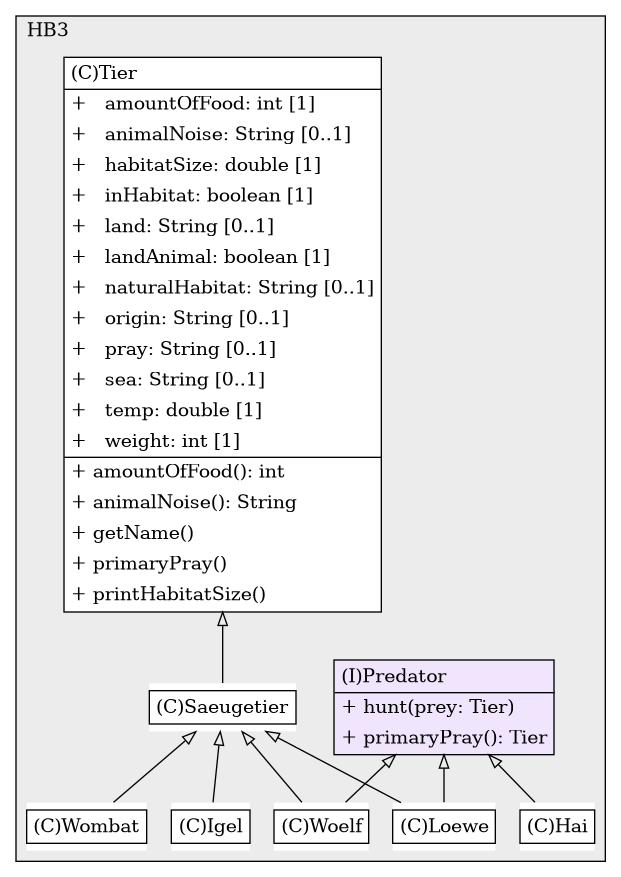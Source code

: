 @startuml

/' diagram meta data start
config=StructureConfiguration;
{
  "projectClassification": {
    "searchMode": "OpenProject", // OpenProject, AllProjects
    "includedProjects": "",
    "pathEndKeywords": "*.impl",
    "isClientPath": "",
    "isClientName": "",
    "isTestPath": "",
    "isTestName": "",
    "isMappingPath": "",
    "isMappingName": "",
    "isDataAccessPath": "",
    "isDataAccessName": "",
    "isDataStructurePath": "",
    "isDataStructureName": "",
    "isInterfaceStructuresPath": "",
    "isInterfaceStructuresName": "",
    "isEntryPointPath": "",
    "isEntryPointName": "",
    "treatFinalFieldsAsMandatory": false
  },
  "graphRestriction": {
    "classPackageExcludeFilter": "",
    "classPackageIncludeFilter": "",
    "classNameExcludeFilter": "",
    "classNameIncludeFilter": "",
    "methodNameExcludeFilter": "",
    "methodNameIncludeFilter": "",
    "removeByInheritance": "", // inheritance/annotation based filtering is done in a second step
    "removeByAnnotation": "",
    "removeByClassPackage": "", // cleanup the graph after inheritance/annotation based filtering is done
    "removeByClassName": "",
    "cutMappings": false,
    "cutEnum": true,
    "cutTests": true,
    "cutClient": true,
    "cutDataAccess": true,
    "cutInterfaceStructures": true,
    "cutDataStructures": true,
    "cutGetterAndSetter": true,
    "cutConstructors": true
  },
  "graphTraversal": {
    "forwardDepth": 3,
    "backwardDepth": 3,
    "classPackageExcludeFilter": "",
    "classPackageIncludeFilter": "",
    "classNameExcludeFilter": "",
    "classNameIncludeFilter": "",
    "methodNameExcludeFilter": "",
    "methodNameIncludeFilter": "",
    "hideMappings": false,
    "hideDataStructures": false,
    "hidePrivateMethods": true,
    "hideInterfaceCalls": true, // indirection: implementation -> interface (is hidden) -> implementation
    "onlyShowApplicationEntryPoints": false, // root node is included
    "useMethodCallsForStructureDiagram": "ForwardOnly" // ForwardOnly, BothDirections, No
  },
  "details": {
    "aggregation": "GroupByClass", // ByClass, GroupByClass, None
    "showClassGenericTypes": true,
    "showMethods": true,
    "showMethodParameterNames": true,
    "showMethodParameterTypes": true,
    "showMethodReturnType": true,
    "showPackageLevels": 2,
    "showDetailedClassStructure": true
  },
  "rootClass": "HB3.Predator",
  "extensionCallbackMethod": "" // qualified.class.name#methodName - signature: public static String method(String)
}
diagram meta data end '/



digraph g {
    rankdir="TB"
    splines=polyline
    

'nodes 
subgraph cluster_71289 { 
   	label=HB3
	labeljust=l
	fillcolor="#ececec"
	style=filled
   
   Hai71289[
	label=<<TABLE BORDER="1" CELLBORDER="0" CELLPADDING="4" CELLSPACING="0">
<TR><TD ALIGN="LEFT" >(C)Hai</TD></TR>
</TABLE>>
	style=filled
	margin=0
	shape=plaintext
	fillcolor="#FFFFFF"
];

Igel71289[
	label=<<TABLE BORDER="1" CELLBORDER="0" CELLPADDING="4" CELLSPACING="0">
<TR><TD ALIGN="LEFT" >(C)Igel</TD></TR>
</TABLE>>
	style=filled
	margin=0
	shape=plaintext
	fillcolor="#FFFFFF"
];

Loewe71289[
	label=<<TABLE BORDER="1" CELLBORDER="0" CELLPADDING="4" CELLSPACING="0">
<TR><TD ALIGN="LEFT" >(C)Loewe</TD></TR>
</TABLE>>
	style=filled
	margin=0
	shape=plaintext
	fillcolor="#FFFFFF"
];

Predator71289[
	label=<<TABLE BORDER="1" CELLBORDER="0" CELLPADDING="4" CELLSPACING="0">
<TR><TD ALIGN="LEFT" >(I)Predator</TD></TR>
<HR/>
<TR><TD ALIGN="LEFT" >+ hunt(prey: Tier)</TD></TR>
<TR><TD ALIGN="LEFT" >+ primaryPray(): Tier</TD></TR>
</TABLE>>
	style=filled
	margin=0
	shape=plaintext
	fillcolor="#F1E5FD"
];

Saeugetier71289[
	label=<<TABLE BORDER="1" CELLBORDER="0" CELLPADDING="4" CELLSPACING="0">
<TR><TD ALIGN="LEFT" >(C)Saeugetier</TD></TR>
</TABLE>>
	style=filled
	margin=0
	shape=plaintext
	fillcolor="#FFFFFF"
];

Tier71289[
	label=<<TABLE BORDER="1" CELLBORDER="0" CELLPADDING="4" CELLSPACING="0">
<TR><TD ALIGN="LEFT" >(C)Tier</TD></TR>
<HR/>
<TR><TD ALIGN="LEFT" >+   amountOfFood: int [1]</TD></TR>
<TR><TD ALIGN="LEFT" >+   animalNoise: String [0..1]</TD></TR>
<TR><TD ALIGN="LEFT" >+   habitatSize: double [1]</TD></TR>
<TR><TD ALIGN="LEFT" >+   inHabitat: boolean [1]</TD></TR>
<TR><TD ALIGN="LEFT" >+   land: String [0..1]</TD></TR>
<TR><TD ALIGN="LEFT" >+   landAnimal: boolean [1]</TD></TR>
<TR><TD ALIGN="LEFT" >+   naturalHabitat: String [0..1]</TD></TR>
<TR><TD ALIGN="LEFT" >+   origin: String [0..1]</TD></TR>
<TR><TD ALIGN="LEFT" >+   pray: String [0..1]</TD></TR>
<TR><TD ALIGN="LEFT" >+   sea: String [0..1]</TD></TR>
<TR><TD ALIGN="LEFT" >+   temp: double [1]</TD></TR>
<TR><TD ALIGN="LEFT" >+   weight: int [1]</TD></TR>
<HR/>
<TR><TD ALIGN="LEFT" >+ amountOfFood(): int</TD></TR>
<TR><TD ALIGN="LEFT" >+ animalNoise(): String</TD></TR>
<TR><TD ALIGN="LEFT" >+ getName()</TD></TR>
<TR><TD ALIGN="LEFT" >+ primaryPray()</TD></TR>
<TR><TD ALIGN="LEFT" >+ printHabitatSize()</TD></TR>
</TABLE>>
	style=filled
	margin=0
	shape=plaintext
	fillcolor="#FFFFFF"
];

Woelf71289[
	label=<<TABLE BORDER="1" CELLBORDER="0" CELLPADDING="4" CELLSPACING="0">
<TR><TD ALIGN="LEFT" >(C)Woelf</TD></TR>
</TABLE>>
	style=filled
	margin=0
	shape=plaintext
	fillcolor="#FFFFFF"
];

Wombat71289[
	label=<<TABLE BORDER="1" CELLBORDER="0" CELLPADDING="4" CELLSPACING="0">
<TR><TD ALIGN="LEFT" >(C)Wombat</TD></TR>
</TABLE>>
	style=filled
	margin=0
	shape=plaintext
	fillcolor="#FFFFFF"
];
} 

'edges    
Predator71289 -> Hai71289[arrowhead=none, arrowtail=empty, dir=both];
Predator71289 -> Loewe71289[arrowhead=none, arrowtail=empty, dir=both];
Predator71289 -> Woelf71289[arrowhead=none, arrowtail=empty, dir=both];
Saeugetier71289 -> Igel71289[arrowhead=none, arrowtail=empty, dir=both];
Saeugetier71289 -> Loewe71289[arrowhead=none, arrowtail=empty, dir=both];
Saeugetier71289 -> Woelf71289[arrowhead=none, arrowtail=empty, dir=both];
Saeugetier71289 -> Wombat71289[arrowhead=none, arrowtail=empty, dir=both];
Tier71289 -> Saeugetier71289[arrowhead=none, arrowtail=empty, dir=both];
    
}
@enduml